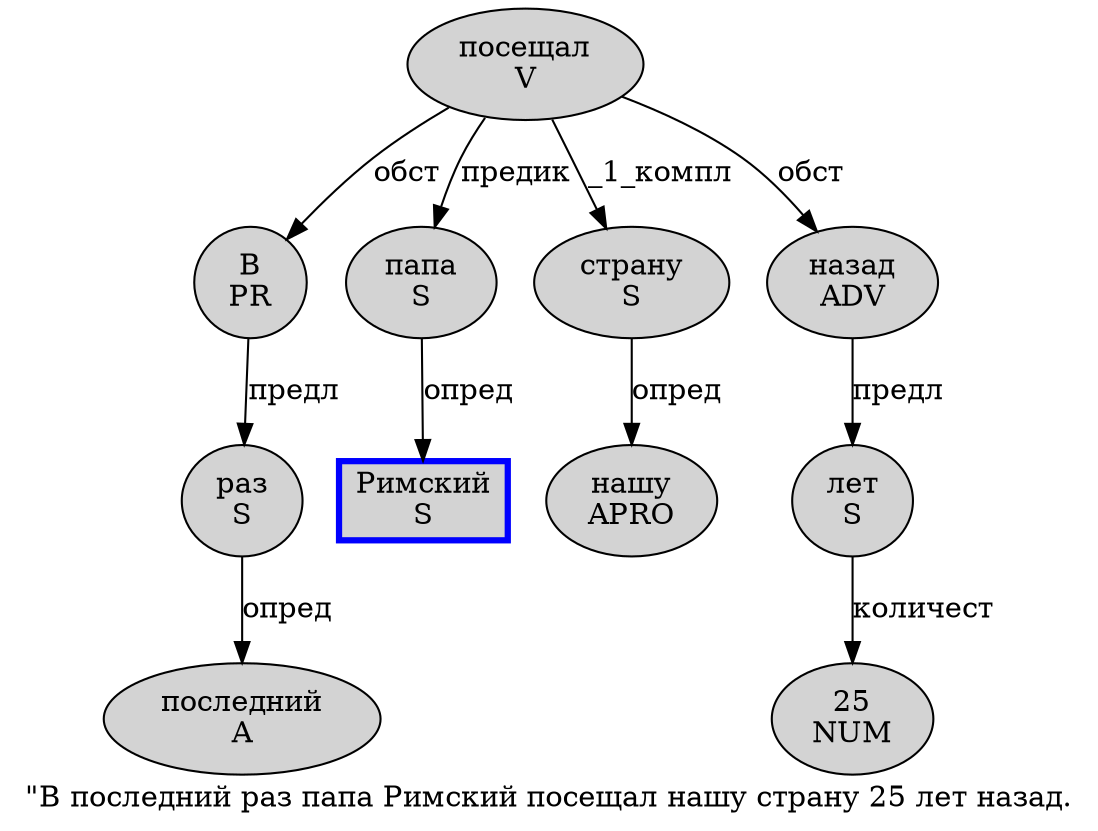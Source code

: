 digraph SENTENCE_113 {
	graph [label="\"В последний раз папа Римский посещал нашу страну 25 лет назад."]
	node [style=filled]
		1 [label="В
PR" color="" fillcolor=lightgray penwidth=1 shape=ellipse]
		2 [label="последний
A" color="" fillcolor=lightgray penwidth=1 shape=ellipse]
		3 [label="раз
S" color="" fillcolor=lightgray penwidth=1 shape=ellipse]
		4 [label="папа
S" color="" fillcolor=lightgray penwidth=1 shape=ellipse]
		5 [label="Римский
S" color=blue fillcolor=lightgray penwidth=3 shape=box]
		6 [label="посещал
V" color="" fillcolor=lightgray penwidth=1 shape=ellipse]
		7 [label="нашу
APRO" color="" fillcolor=lightgray penwidth=1 shape=ellipse]
		8 [label="страну
S" color="" fillcolor=lightgray penwidth=1 shape=ellipse]
		9 [label="25
NUM" color="" fillcolor=lightgray penwidth=1 shape=ellipse]
		10 [label="лет
S" color="" fillcolor=lightgray penwidth=1 shape=ellipse]
		11 [label="назад
ADV" color="" fillcolor=lightgray penwidth=1 shape=ellipse]
			8 -> 7 [label="опред"]
			3 -> 2 [label="опред"]
			1 -> 3 [label="предл"]
			11 -> 10 [label="предл"]
			6 -> 1 [label="обст"]
			6 -> 4 [label="предик"]
			6 -> 8 [label="_1_компл"]
			6 -> 11 [label="обст"]
			10 -> 9 [label="количест"]
			4 -> 5 [label="опред"]
}